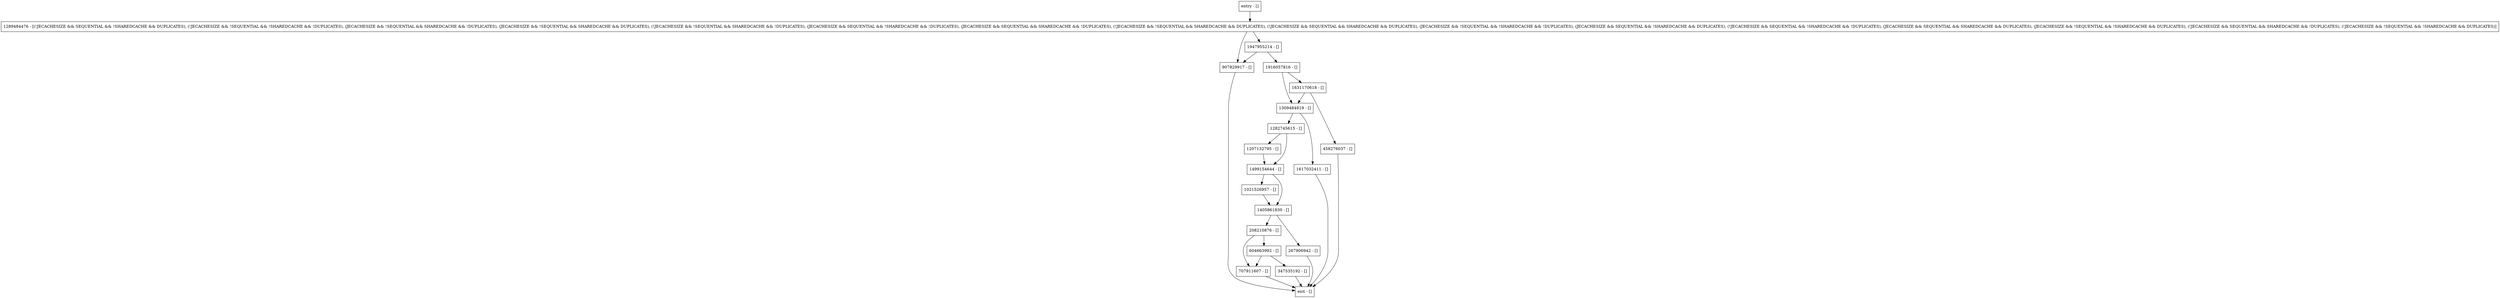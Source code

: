 digraph getTriggers {
node [shape=record];
1947955214 [label="1947955214 - []"];
347535192 [label="347535192 - []"];
1282745615 [label="1282745615 - []"];
1617032411 [label="1617032411 - []"];
1309484819 [label="1309484819 - []"];
458276037 [label="458276037 - []"];
208210876 [label="208210876 - []"];
1631170618 [label="1631170618 - []"];
entry [label="entry - []"];
exit [label="exit - []"];
707911607 [label="707911607 - []"];
1207132795 [label="1207132795 - []"];
1499154644 [label="1499154644 - []"];
907829917 [label="907829917 - []"];
1916057816 [label="1916057816 - []"];
1021526957 [label="1021526957 - []"];
604663992 [label="604663992 - []"];
1405861830 [label="1405861830 - []"];
267906942 [label="267906942 - []"];
1289484476 [label="1289484476 - [(!JECACHESIZE && SEQUENTIAL && !SHAREDCACHE && DUPLICATES), (!JECACHESIZE && !SEQUENTIAL && !SHAREDCACHE && !DUPLICATES), (JECACHESIZE && !SEQUENTIAL && SHAREDCACHE && !DUPLICATES), (JECACHESIZE && !SEQUENTIAL && SHAREDCACHE && DUPLICATES), (!JECACHESIZE && !SEQUENTIAL && SHAREDCACHE && !DUPLICATES), (JECACHESIZE && SEQUENTIAL && !SHAREDCACHE && !DUPLICATES), (JECACHESIZE && SEQUENTIAL && SHAREDCACHE && !DUPLICATES), (!JECACHESIZE && !SEQUENTIAL && SHAREDCACHE && DUPLICATES), (!JECACHESIZE && SEQUENTIAL && SHAREDCACHE && DUPLICATES), (JECACHESIZE && !SEQUENTIAL && !SHAREDCACHE && !DUPLICATES), (JECACHESIZE && SEQUENTIAL && !SHAREDCACHE && DUPLICATES), (!JECACHESIZE && SEQUENTIAL && !SHAREDCACHE && !DUPLICATES), (JECACHESIZE && SEQUENTIAL && SHAREDCACHE && DUPLICATES), (JECACHESIZE && !SEQUENTIAL && !SHAREDCACHE && DUPLICATES), (!JECACHESIZE && SEQUENTIAL && SHAREDCACHE && !DUPLICATES), (!JECACHESIZE && !SEQUENTIAL && !SHAREDCACHE && DUPLICATES)]"];
entry;
exit;
1947955214 -> 907829917;
1947955214 -> 1916057816;
347535192 -> exit;
1282745615 -> 1207132795;
1282745615 -> 1499154644;
1617032411 -> exit;
1309484819 -> 1282745615;
1309484819 -> 1617032411;
458276037 -> exit;
208210876 -> 707911607;
208210876 -> 604663992;
1631170618 -> 458276037;
1631170618 -> 1309484819;
entry -> 1289484476;
707911607 -> exit;
1207132795 -> 1499154644;
1499154644 -> 1021526957;
1499154644 -> 1405861830;
907829917 -> exit;
1916057816 -> 1631170618;
1916057816 -> 1309484819;
1021526957 -> 1405861830;
604663992 -> 707911607;
604663992 -> 347535192;
1405861830 -> 267906942;
1405861830 -> 208210876;
267906942 -> exit;
1289484476 -> 1947955214;
1289484476 -> 907829917;
}
